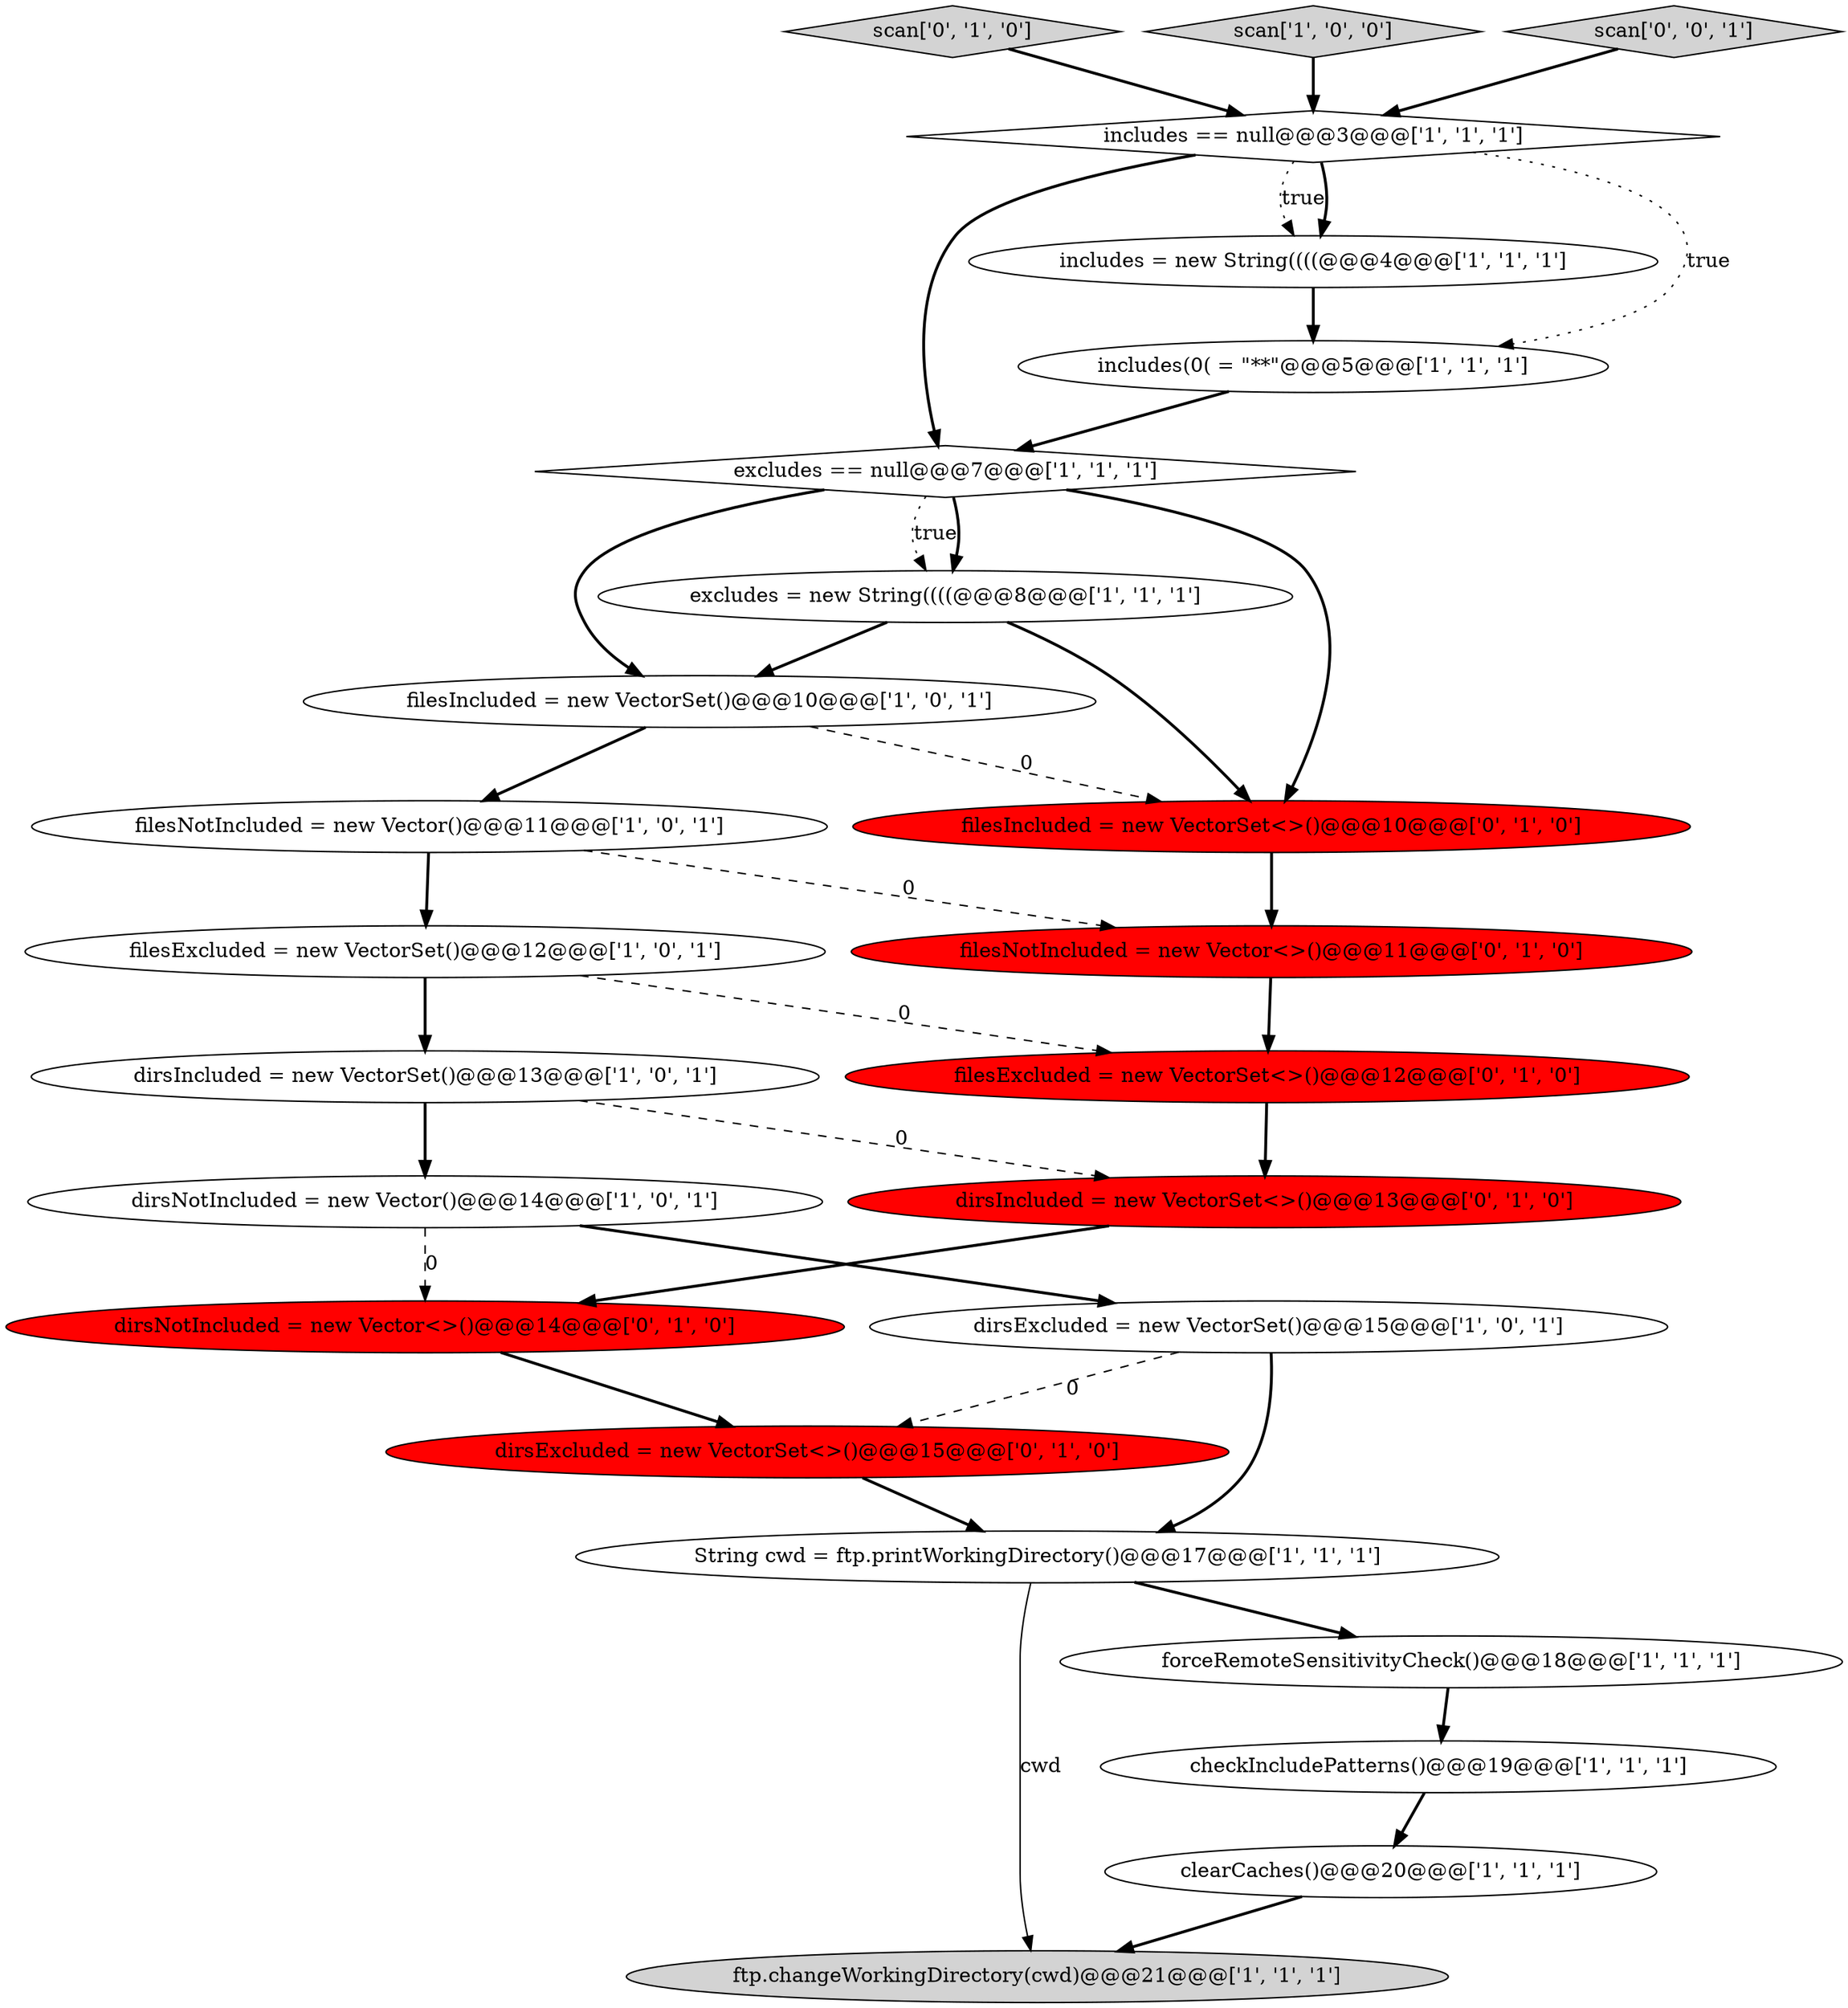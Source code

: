 digraph {
18 [style = filled, label = "dirsNotIncluded = new Vector<>()@@@14@@@['0', '1', '0']", fillcolor = red, shape = ellipse image = "AAA1AAABBB2BBB"];
16 [style = filled, label = "ftp.changeWorkingDirectory(cwd)@@@21@@@['1', '1', '1']", fillcolor = lightgray, shape = ellipse image = "AAA0AAABBB1BBB"];
19 [style = filled, label = "dirsIncluded = new VectorSet<>()@@@13@@@['0', '1', '0']", fillcolor = red, shape = ellipse image = "AAA1AAABBB2BBB"];
3 [style = filled, label = "forceRemoteSensitivityCheck()@@@18@@@['1', '1', '1']", fillcolor = white, shape = ellipse image = "AAA0AAABBB1BBB"];
8 [style = filled, label = "filesNotIncluded = new Vector()@@@11@@@['1', '0', '1']", fillcolor = white, shape = ellipse image = "AAA0AAABBB1BBB"];
4 [style = filled, label = "filesIncluded = new VectorSet()@@@10@@@['1', '0', '1']", fillcolor = white, shape = ellipse image = "AAA0AAABBB1BBB"];
2 [style = filled, label = "String cwd = ftp.printWorkingDirectory()@@@17@@@['1', '1', '1']", fillcolor = white, shape = ellipse image = "AAA0AAABBB1BBB"];
10 [style = filled, label = "dirsIncluded = new VectorSet()@@@13@@@['1', '0', '1']", fillcolor = white, shape = ellipse image = "AAA0AAABBB1BBB"];
0 [style = filled, label = "checkIncludePatterns()@@@19@@@['1', '1', '1']", fillcolor = white, shape = ellipse image = "AAA0AAABBB1BBB"];
13 [style = filled, label = "excludes == null@@@7@@@['1', '1', '1']", fillcolor = white, shape = diamond image = "AAA0AAABBB1BBB"];
20 [style = filled, label = "dirsExcluded = new VectorSet<>()@@@15@@@['0', '1', '0']", fillcolor = red, shape = ellipse image = "AAA1AAABBB2BBB"];
1 [style = filled, label = "includes = new String((((@@@4@@@['1', '1', '1']", fillcolor = white, shape = ellipse image = "AAA0AAABBB1BBB"];
15 [style = filled, label = "dirsExcluded = new VectorSet()@@@15@@@['1', '0', '1']", fillcolor = white, shape = ellipse image = "AAA0AAABBB1BBB"];
11 [style = filled, label = "clearCaches()@@@20@@@['1', '1', '1']", fillcolor = white, shape = ellipse image = "AAA0AAABBB1BBB"];
23 [style = filled, label = "filesNotIncluded = new Vector<>()@@@11@@@['0', '1', '0']", fillcolor = red, shape = ellipse image = "AAA1AAABBB2BBB"];
17 [style = filled, label = "filesIncluded = new VectorSet<>()@@@10@@@['0', '1', '0']", fillcolor = red, shape = ellipse image = "AAA1AAABBB2BBB"];
21 [style = filled, label = "scan['0', '1', '0']", fillcolor = lightgray, shape = diamond image = "AAA0AAABBB2BBB"];
7 [style = filled, label = "filesExcluded = new VectorSet()@@@12@@@['1', '0', '1']", fillcolor = white, shape = ellipse image = "AAA0AAABBB1BBB"];
12 [style = filled, label = "includes == null@@@3@@@['1', '1', '1']", fillcolor = white, shape = diamond image = "AAA0AAABBB1BBB"];
5 [style = filled, label = "scan['1', '0', '0']", fillcolor = lightgray, shape = diamond image = "AAA0AAABBB1BBB"];
24 [style = filled, label = "scan['0', '0', '1']", fillcolor = lightgray, shape = diamond image = "AAA0AAABBB3BBB"];
14 [style = filled, label = "includes(0( = \"**\"@@@5@@@['1', '1', '1']", fillcolor = white, shape = ellipse image = "AAA0AAABBB1BBB"];
22 [style = filled, label = "filesExcluded = new VectorSet<>()@@@12@@@['0', '1', '0']", fillcolor = red, shape = ellipse image = "AAA1AAABBB2BBB"];
9 [style = filled, label = "dirsNotIncluded = new Vector()@@@14@@@['1', '0', '1']", fillcolor = white, shape = ellipse image = "AAA0AAABBB1BBB"];
6 [style = filled, label = "excludes = new String((((@@@8@@@['1', '1', '1']", fillcolor = white, shape = ellipse image = "AAA0AAABBB1BBB"];
13->6 [style = dotted, label="true"];
11->16 [style = bold, label=""];
6->17 [style = bold, label=""];
24->12 [style = bold, label=""];
15->2 [style = bold, label=""];
19->18 [style = bold, label=""];
15->20 [style = dashed, label="0"];
22->19 [style = bold, label=""];
4->17 [style = dashed, label="0"];
7->10 [style = bold, label=""];
10->19 [style = dashed, label="0"];
9->18 [style = dashed, label="0"];
2->3 [style = bold, label=""];
12->1 [style = dotted, label="true"];
0->11 [style = bold, label=""];
12->1 [style = bold, label=""];
17->23 [style = bold, label=""];
3->0 [style = bold, label=""];
8->7 [style = bold, label=""];
20->2 [style = bold, label=""];
21->12 [style = bold, label=""];
12->13 [style = bold, label=""];
12->14 [style = dotted, label="true"];
6->4 [style = bold, label=""];
13->17 [style = bold, label=""];
18->20 [style = bold, label=""];
23->22 [style = bold, label=""];
5->12 [style = bold, label=""];
9->15 [style = bold, label=""];
4->8 [style = bold, label=""];
1->14 [style = bold, label=""];
10->9 [style = bold, label=""];
14->13 [style = bold, label=""];
13->6 [style = bold, label=""];
7->22 [style = dashed, label="0"];
8->23 [style = dashed, label="0"];
13->4 [style = bold, label=""];
2->16 [style = solid, label="cwd"];
}
